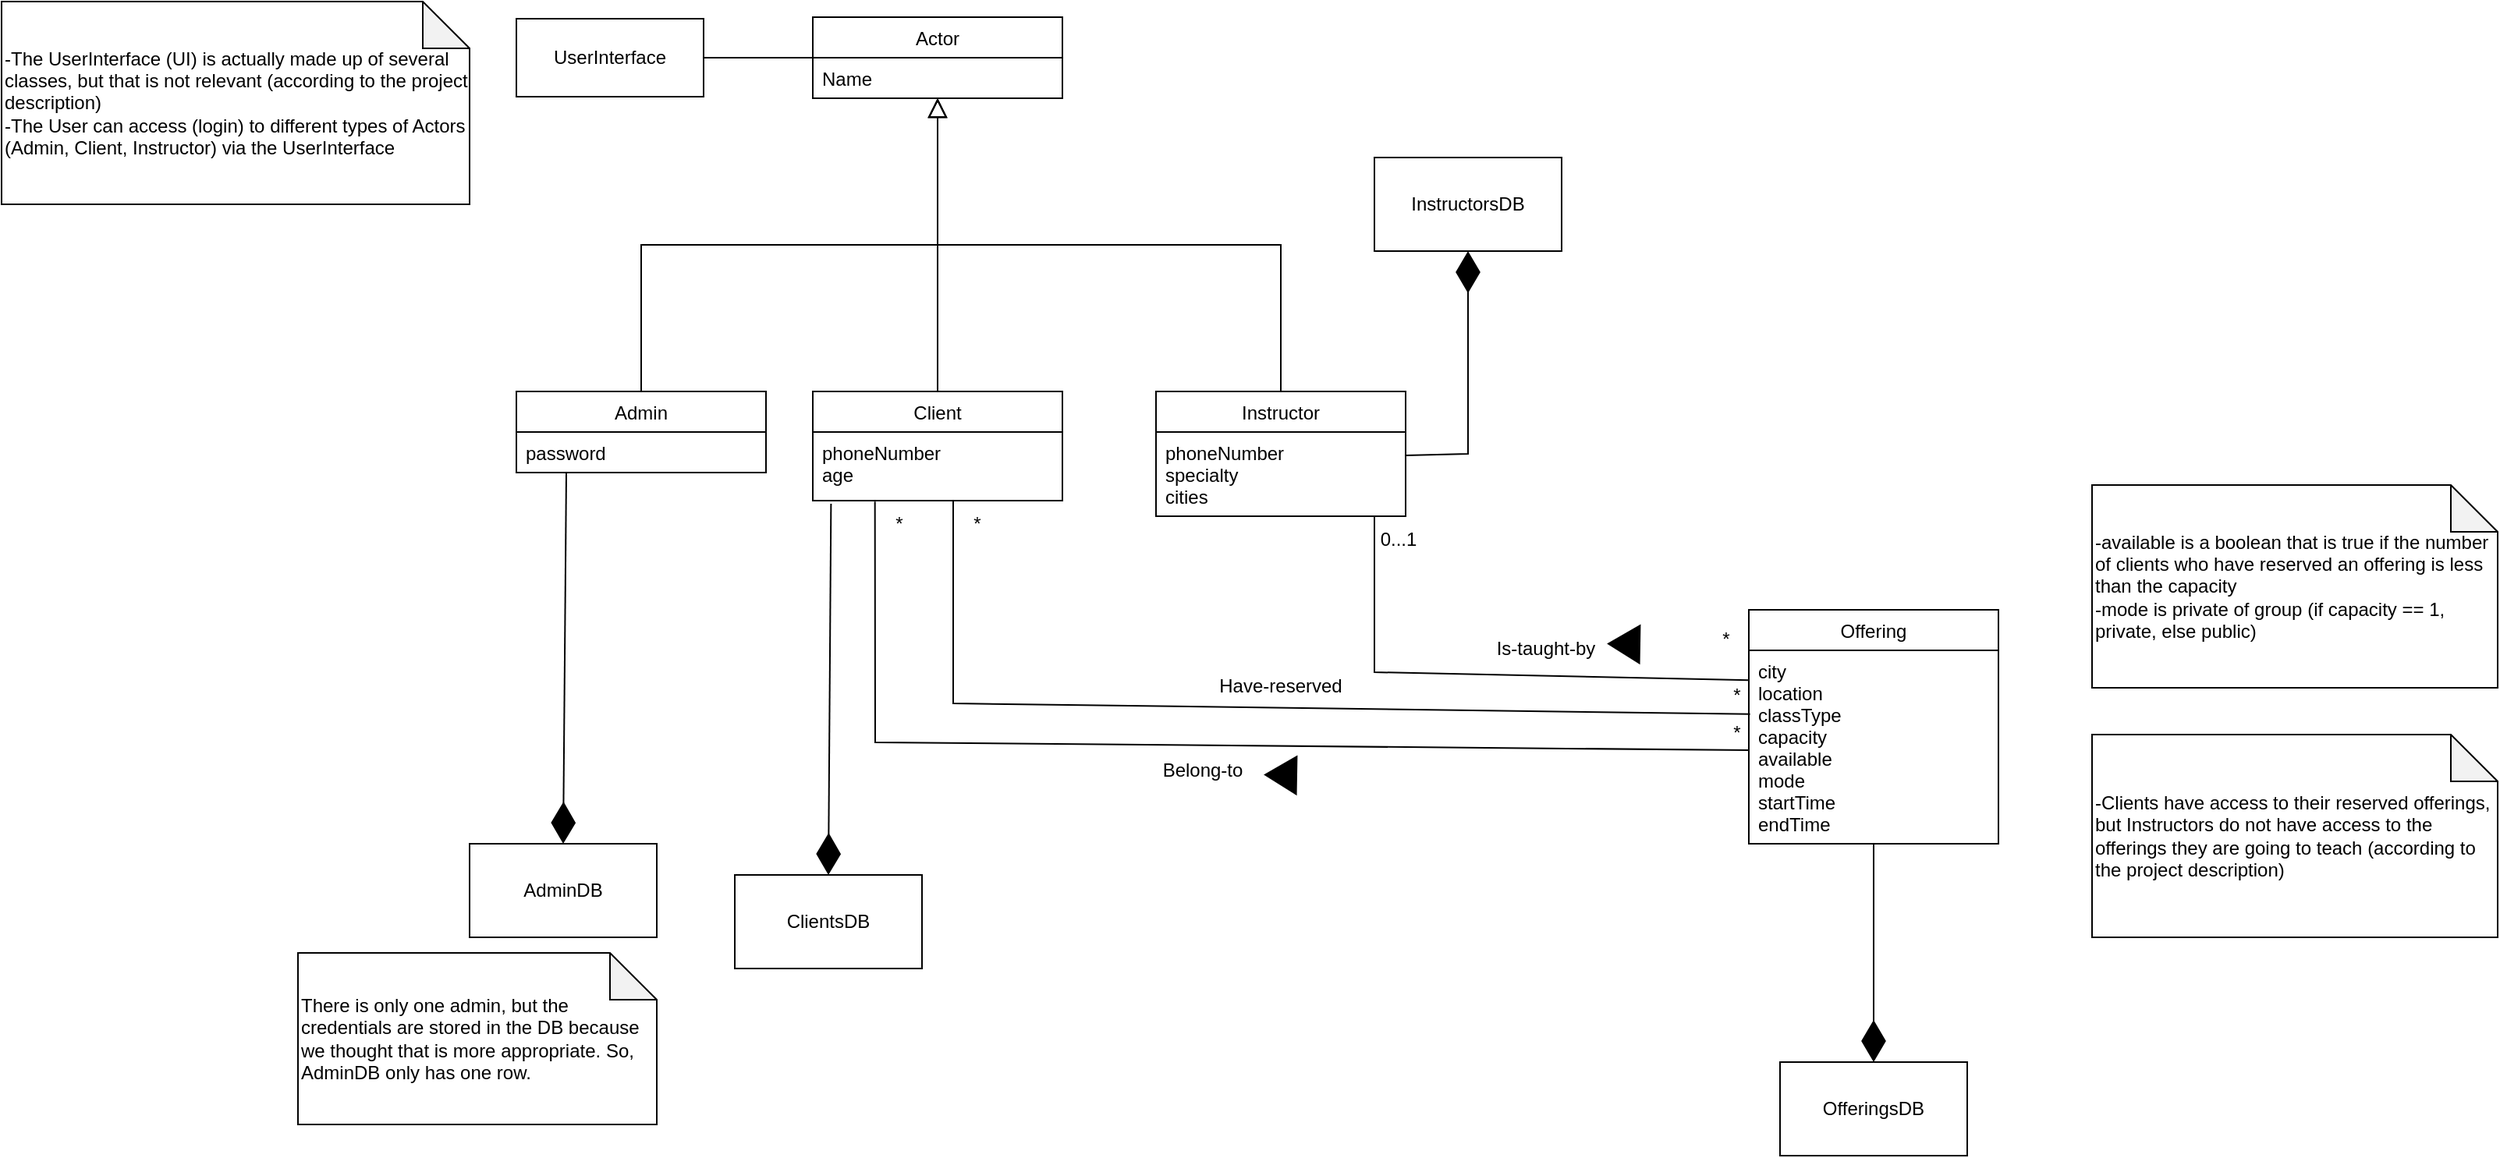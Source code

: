 <mxfile version="24.8.0">
  <diagram id="C5RBs43oDa-KdzZeNtuy" name="Page-1">
    <mxGraphModel dx="2261" dy="746" grid="1" gridSize="10" guides="1" tooltips="1" connect="1" arrows="1" fold="1" page="1" pageScale="1" pageWidth="827" pageHeight="1169" math="0" shadow="0">
      <root>
        <mxCell id="WIyWlLk6GJQsqaUBKTNV-0" />
        <mxCell id="WIyWlLk6GJQsqaUBKTNV-1" parent="WIyWlLk6GJQsqaUBKTNV-0" />
        <mxCell id="zkfFHV4jXpPFQw0GAbJ--0" value="Actor" style="swimlane;fontStyle=0;align=center;verticalAlign=top;childLayout=stackLayout;horizontal=1;startSize=26;horizontalStack=0;resizeParent=1;resizeLast=0;collapsible=1;marginBottom=0;rounded=0;shadow=0;strokeWidth=1;" parent="WIyWlLk6GJQsqaUBKTNV-1" vertex="1">
          <mxGeometry x="220" y="120" width="160" height="52" as="geometry">
            <mxRectangle x="230" y="140" width="160" height="26" as="alternateBounds" />
          </mxGeometry>
        </mxCell>
        <mxCell id="zkfFHV4jXpPFQw0GAbJ--1" value="Name" style="text;align=left;verticalAlign=top;spacingLeft=4;spacingRight=4;overflow=hidden;rotatable=0;points=[[0,0.5],[1,0.5]];portConstraint=eastwest;" parent="zkfFHV4jXpPFQw0GAbJ--0" vertex="1">
          <mxGeometry y="26" width="160" height="26" as="geometry" />
        </mxCell>
        <mxCell id="zkfFHV4jXpPFQw0GAbJ--6" value="Admin" style="swimlane;fontStyle=0;align=center;verticalAlign=top;childLayout=stackLayout;horizontal=1;startSize=26;horizontalStack=0;resizeParent=1;resizeLast=0;collapsible=1;marginBottom=0;rounded=0;shadow=0;strokeWidth=1;" parent="WIyWlLk6GJQsqaUBKTNV-1" vertex="1">
          <mxGeometry x="30" y="360" width="160" height="52" as="geometry">
            <mxRectangle x="130" y="380" width="160" height="26" as="alternateBounds" />
          </mxGeometry>
        </mxCell>
        <mxCell id="zkfFHV4jXpPFQw0GAbJ--7" value="password" style="text;align=left;verticalAlign=top;spacingLeft=4;spacingRight=4;overflow=hidden;rotatable=0;points=[[0,0.5],[1,0.5]];portConstraint=eastwest;" parent="zkfFHV4jXpPFQw0GAbJ--6" vertex="1">
          <mxGeometry y="26" width="160" height="26" as="geometry" />
        </mxCell>
        <mxCell id="zkfFHV4jXpPFQw0GAbJ--12" value="" style="endArrow=block;endSize=10;endFill=0;shadow=0;strokeWidth=1;rounded=0;curved=0;edgeStyle=elbowEdgeStyle;elbow=vertical;" parent="WIyWlLk6GJQsqaUBKTNV-1" source="zkfFHV4jXpPFQw0GAbJ--6" target="zkfFHV4jXpPFQw0GAbJ--0" edge="1">
          <mxGeometry width="160" relative="1" as="geometry">
            <mxPoint x="200" y="203" as="sourcePoint" />
            <mxPoint x="200" y="203" as="targetPoint" />
          </mxGeometry>
        </mxCell>
        <mxCell id="zkfFHV4jXpPFQw0GAbJ--16" value="" style="endArrow=block;endSize=10;endFill=0;shadow=0;strokeWidth=1;rounded=0;curved=0;edgeStyle=elbowEdgeStyle;elbow=vertical;" parent="WIyWlLk6GJQsqaUBKTNV-1" target="zkfFHV4jXpPFQw0GAbJ--0" edge="1">
          <mxGeometry width="160" relative="1" as="geometry">
            <mxPoint x="520" y="360" as="sourcePoint" />
            <mxPoint x="310" y="271" as="targetPoint" />
          </mxGeometry>
        </mxCell>
        <mxCell id="z8LdAQdNXlB_STHlRCPJ-0" value="Client" style="swimlane;fontStyle=0;align=center;verticalAlign=top;childLayout=stackLayout;horizontal=1;startSize=26;horizontalStack=0;resizeParent=1;resizeLast=0;collapsible=1;marginBottom=0;rounded=0;shadow=0;strokeWidth=1;" parent="WIyWlLk6GJQsqaUBKTNV-1" vertex="1">
          <mxGeometry x="220" y="360" width="160" height="70" as="geometry">
            <mxRectangle x="340" y="380" width="170" height="26" as="alternateBounds" />
          </mxGeometry>
        </mxCell>
        <mxCell id="z8LdAQdNXlB_STHlRCPJ-1" value="phoneNumber&#xa;age&#xa;" style="text;align=left;verticalAlign=top;spacingLeft=4;spacingRight=4;overflow=hidden;rotatable=0;points=[[0,0.5],[1,0.5]];portConstraint=eastwest;" parent="z8LdAQdNXlB_STHlRCPJ-0" vertex="1">
          <mxGeometry y="26" width="160" height="44" as="geometry" />
        </mxCell>
        <mxCell id="z8LdAQdNXlB_STHlRCPJ-6" value="" style="endArrow=block;endSize=10;endFill=0;shadow=0;strokeWidth=1;rounded=0;curved=0;edgeStyle=elbowEdgeStyle;elbow=vertical;exitX=0.5;exitY=0;exitDx=0;exitDy=0;" parent="WIyWlLk6GJQsqaUBKTNV-1" source="z8LdAQdNXlB_STHlRCPJ-0" edge="1">
          <mxGeometry width="160" relative="1" as="geometry">
            <mxPoint x="520" y="360" as="sourcePoint" />
            <mxPoint x="300" y="172" as="targetPoint" />
          </mxGeometry>
        </mxCell>
        <mxCell id="z8LdAQdNXlB_STHlRCPJ-8" value="Offering" style="swimlane;fontStyle=0;align=center;verticalAlign=top;childLayout=stackLayout;horizontal=1;startSize=26;horizontalStack=0;resizeParent=1;resizeLast=0;collapsible=1;marginBottom=0;rounded=0;shadow=0;strokeWidth=1;" parent="WIyWlLk6GJQsqaUBKTNV-1" vertex="1">
          <mxGeometry x="820" y="500" width="160" height="150" as="geometry">
            <mxRectangle x="340" y="380" width="170" height="26" as="alternateBounds" />
          </mxGeometry>
        </mxCell>
        <mxCell id="z8LdAQdNXlB_STHlRCPJ-9" value="city&#xa;location&#xa;classType&#xa;capacity&#xa;available&#xa;mode&#xa;startTime&#xa;endTime&#xa;" style="text;align=left;verticalAlign=top;spacingLeft=4;spacingRight=4;overflow=hidden;rotatable=0;points=[[0,0.5],[1,0.5]];portConstraint=eastwest;" parent="z8LdAQdNXlB_STHlRCPJ-8" vertex="1">
          <mxGeometry y="26" width="160" height="124" as="geometry" />
        </mxCell>
        <mxCell id="z8LdAQdNXlB_STHlRCPJ-14" value="*" style="text;html=1;align=center;verticalAlign=middle;resizable=0;points=[];autosize=1;strokeColor=none;fillColor=none;" parent="WIyWlLk6GJQsqaUBKTNV-1" vertex="1">
          <mxGeometry x="310" y="430" width="30" height="30" as="geometry" />
        </mxCell>
        <mxCell id="z8LdAQdNXlB_STHlRCPJ-15" value="*" style="text;html=1;align=center;verticalAlign=middle;resizable=0;points=[];autosize=1;strokeColor=none;fillColor=none;" parent="WIyWlLk6GJQsqaUBKTNV-1" vertex="1">
          <mxGeometry x="797" y="540" width="30" height="30" as="geometry" />
        </mxCell>
        <mxCell id="z8LdAQdNXlB_STHlRCPJ-16" value="Have-reserved" style="text;html=1;align=center;verticalAlign=middle;whiteSpace=wrap;rounded=0;" parent="WIyWlLk6GJQsqaUBKTNV-1" vertex="1">
          <mxGeometry x="470" y="534" width="100" height="30" as="geometry" />
        </mxCell>
        <mxCell id="z8LdAQdNXlB_STHlRCPJ-23" value="ClientsDB" style="rounded=0;whiteSpace=wrap;html=1;" parent="WIyWlLk6GJQsqaUBKTNV-1" vertex="1">
          <mxGeometry x="170" y="670" width="120" height="60" as="geometry" />
        </mxCell>
        <mxCell id="z8LdAQdNXlB_STHlRCPJ-24" value="InstructorsDB" style="rounded=0;whiteSpace=wrap;html=1;" parent="WIyWlLk6GJQsqaUBKTNV-1" vertex="1">
          <mxGeometry x="580" y="210" width="120" height="60" as="geometry" />
        </mxCell>
        <mxCell id="z8LdAQdNXlB_STHlRCPJ-25" value="OfferingsDB" style="rounded=0;whiteSpace=wrap;html=1;" parent="WIyWlLk6GJQsqaUBKTNV-1" vertex="1">
          <mxGeometry x="840" y="790" width="120" height="60" as="geometry" />
        </mxCell>
        <mxCell id="z8LdAQdNXlB_STHlRCPJ-27" value="" style="endArrow=none;html=1;rounded=0;entryX=0.249;entryY=1.013;entryDx=0;entryDy=0;entryPerimeter=0;" parent="WIyWlLk6GJQsqaUBKTNV-1" target="z8LdAQdNXlB_STHlRCPJ-1" edge="1">
          <mxGeometry width="50" height="50" relative="1" as="geometry">
            <mxPoint x="260" y="585" as="sourcePoint" />
            <mxPoint x="260" y="467" as="targetPoint" />
            <Array as="points">
              <mxPoint x="820" y="590" />
              <mxPoint x="260" y="585" />
            </Array>
          </mxGeometry>
        </mxCell>
        <mxCell id="z8LdAQdNXlB_STHlRCPJ-31" value="" style="triangle;whiteSpace=wrap;html=1;fillColor=#000000;rotation=-179;" parent="WIyWlLk6GJQsqaUBKTNV-1" vertex="1">
          <mxGeometry x="510.0" y="594" width="20" height="24" as="geometry" />
        </mxCell>
        <mxCell id="z8LdAQdNXlB_STHlRCPJ-32" value="Belong-to" style="text;html=1;align=center;verticalAlign=middle;whiteSpace=wrap;rounded=0;" parent="WIyWlLk6GJQsqaUBKTNV-1" vertex="1">
          <mxGeometry x="420" y="588" width="100" height="30" as="geometry" />
        </mxCell>
        <mxCell id="z8LdAQdNXlB_STHlRCPJ-33" value="*" style="text;html=1;align=center;verticalAlign=middle;resizable=0;points=[];autosize=1;strokeColor=none;fillColor=none;" parent="WIyWlLk6GJQsqaUBKTNV-1" vertex="1">
          <mxGeometry x="260" y="430" width="30" height="30" as="geometry" />
        </mxCell>
        <mxCell id="z8LdAQdNXlB_STHlRCPJ-34" value="*" style="text;html=1;align=center;verticalAlign=middle;resizable=0;points=[];autosize=1;strokeColor=none;fillColor=none;" parent="WIyWlLk6GJQsqaUBKTNV-1" vertex="1">
          <mxGeometry x="797" y="564" width="30" height="30" as="geometry" />
        </mxCell>
        <mxCell id="GsYCjK2BZiHmMbfaY9qb-0" value="Instructor" style="swimlane;fontStyle=0;align=center;verticalAlign=top;childLayout=stackLayout;horizontal=1;startSize=26;horizontalStack=0;resizeParent=1;resizeLast=0;collapsible=1;marginBottom=0;rounded=0;shadow=0;strokeWidth=1;" parent="WIyWlLk6GJQsqaUBKTNV-1" vertex="1">
          <mxGeometry x="440" y="360" width="160" height="80" as="geometry">
            <mxRectangle x="340" y="380" width="170" height="26" as="alternateBounds" />
          </mxGeometry>
        </mxCell>
        <mxCell id="GsYCjK2BZiHmMbfaY9qb-1" value="phoneNumber&#xa;specialty&#xa;cities&#xa;" style="text;align=left;verticalAlign=top;spacingLeft=4;spacingRight=4;overflow=hidden;rotatable=0;points=[[0,0.5],[1,0.5]];portConstraint=eastwest;" parent="GsYCjK2BZiHmMbfaY9qb-0" vertex="1">
          <mxGeometry y="26" width="160" height="54" as="geometry" />
        </mxCell>
        <mxCell id="GsYCjK2BZiHmMbfaY9qb-2" value="" style="endArrow=none;html=1;rounded=0;exitX=0;exitY=0.154;exitDx=0;exitDy=0;exitPerimeter=0;" parent="WIyWlLk6GJQsqaUBKTNV-1" source="z8LdAQdNXlB_STHlRCPJ-9" edge="1">
          <mxGeometry width="50" height="50" relative="1" as="geometry">
            <mxPoint x="580" y="500" as="sourcePoint" />
            <mxPoint x="580" y="440" as="targetPoint" />
            <Array as="points">
              <mxPoint x="580" y="540" />
            </Array>
          </mxGeometry>
        </mxCell>
        <mxCell id="GsYCjK2BZiHmMbfaY9qb-3" value="" style="endArrow=none;html=1;rounded=0;entryX=0.794;entryY=0.097;entryDx=0;entryDy=0;entryPerimeter=0;" parent="WIyWlLk6GJQsqaUBKTNV-1" target="z8LdAQdNXlB_STHlRCPJ-34" edge="1">
          <mxGeometry width="50" height="50" relative="1" as="geometry">
            <mxPoint x="310" y="430" as="sourcePoint" />
            <mxPoint x="590" y="510" as="targetPoint" />
            <Array as="points">
              <mxPoint x="310" y="500" />
              <mxPoint x="310" y="560" />
            </Array>
          </mxGeometry>
        </mxCell>
        <mxCell id="GsYCjK2BZiHmMbfaY9qb-5" value="Is-taught-by" style="text;html=1;align=center;verticalAlign=middle;whiteSpace=wrap;rounded=0;" parent="WIyWlLk6GJQsqaUBKTNV-1" vertex="1">
          <mxGeometry x="640" y="510" width="100" height="30" as="geometry" />
        </mxCell>
        <mxCell id="GsYCjK2BZiHmMbfaY9qb-6" value="*" style="text;html=1;align=center;verticalAlign=middle;resizable=0;points=[];autosize=1;strokeColor=none;fillColor=none;" parent="WIyWlLk6GJQsqaUBKTNV-1" vertex="1">
          <mxGeometry x="790" y="504" width="30" height="30" as="geometry" />
        </mxCell>
        <mxCell id="GsYCjK2BZiHmMbfaY9qb-7" value="0...1" style="text;html=1;align=center;verticalAlign=middle;resizable=0;points=[];autosize=1;strokeColor=none;fillColor=none;" parent="WIyWlLk6GJQsqaUBKTNV-1" vertex="1">
          <mxGeometry x="570" y="440" width="50" height="30" as="geometry" />
        </mxCell>
        <mxCell id="GsYCjK2BZiHmMbfaY9qb-8" value="" style="triangle;whiteSpace=wrap;html=1;fillColor=#000000;rotation=-179;" parent="WIyWlLk6GJQsqaUBKTNV-1" vertex="1">
          <mxGeometry x="730" y="510" width="20" height="24" as="geometry" />
        </mxCell>
        <mxCell id="GsYCjK2BZiHmMbfaY9qb-9" value="" style="endArrow=diamondThin;endFill=1;endSize=24;html=1;rounded=0;entryX=0.5;entryY=0;entryDx=0;entryDy=0;exitX=0.073;exitY=1.045;exitDx=0;exitDy=0;exitPerimeter=0;" parent="WIyWlLk6GJQsqaUBKTNV-1" source="z8LdAQdNXlB_STHlRCPJ-1" target="z8LdAQdNXlB_STHlRCPJ-23" edge="1">
          <mxGeometry width="160" relative="1" as="geometry">
            <mxPoint x="480" y="460" as="sourcePoint" />
            <mxPoint x="640" y="460" as="targetPoint" />
          </mxGeometry>
        </mxCell>
        <mxCell id="GsYCjK2BZiHmMbfaY9qb-10" value="" style="endArrow=diamondThin;endFill=1;endSize=24;html=1;rounded=0;entryX=0.5;entryY=1;entryDx=0;entryDy=0;exitX=1;exitY=0.278;exitDx=0;exitDy=0;exitPerimeter=0;" parent="WIyWlLk6GJQsqaUBKTNV-1" source="GsYCjK2BZiHmMbfaY9qb-1" target="z8LdAQdNXlB_STHlRCPJ-24" edge="1">
          <mxGeometry width="160" relative="1" as="geometry">
            <mxPoint x="662" y="281" as="sourcePoint" />
            <mxPoint x="660" y="519" as="targetPoint" />
            <Array as="points">
              <mxPoint x="640" y="400" />
            </Array>
          </mxGeometry>
        </mxCell>
        <mxCell id="GsYCjK2BZiHmMbfaY9qb-11" value="" style="endArrow=diamondThin;endFill=1;endSize=24;html=1;rounded=0;entryX=0.5;entryY=0;entryDx=0;entryDy=0;exitX=0.5;exitY=1;exitDx=0;exitDy=0;" parent="WIyWlLk6GJQsqaUBKTNV-1" source="z8LdAQdNXlB_STHlRCPJ-8" target="z8LdAQdNXlB_STHlRCPJ-25" edge="1">
          <mxGeometry width="160" relative="1" as="geometry">
            <mxPoint x="252" y="452" as="sourcePoint" />
            <mxPoint x="250" y="690" as="targetPoint" />
          </mxGeometry>
        </mxCell>
        <mxCell id="GsYCjK2BZiHmMbfaY9qb-13" value="-available is a boolean that is true if the number of clients who have reserved an offering is less than the capacity&lt;div&gt;-mode is private of group (if capacity == 1, private, else public)&lt;/div&gt;" style="shape=note;whiteSpace=wrap;html=1;backgroundOutline=1;darkOpacity=0.05;align=left;" parent="WIyWlLk6GJQsqaUBKTNV-1" vertex="1">
          <mxGeometry x="1040" y="420" width="260" height="130" as="geometry" />
        </mxCell>
        <mxCell id="GsYCjK2BZiHmMbfaY9qb-15" value="-Clients have access to their reserved offerings, but Instructors do not have access to the offerings they are going to teach (according to the project description)" style="shape=note;whiteSpace=wrap;html=1;backgroundOutline=1;darkOpacity=0.05;align=left;" parent="WIyWlLk6GJQsqaUBKTNV-1" vertex="1">
          <mxGeometry x="1040" y="580" width="260" height="130" as="geometry" />
        </mxCell>
        <mxCell id="GsYCjK2BZiHmMbfaY9qb-18" value="UserInterface" style="rounded=0;whiteSpace=wrap;html=1;" parent="WIyWlLk6GJQsqaUBKTNV-1" vertex="1">
          <mxGeometry x="30" y="121" width="120" height="50" as="geometry" />
        </mxCell>
        <mxCell id="GsYCjK2BZiHmMbfaY9qb-19" value="" style="endArrow=none;html=1;rounded=0;exitX=1;exitY=0.5;exitDx=0;exitDy=0;entryX=0;entryY=0.5;entryDx=0;entryDy=0;" parent="WIyWlLk6GJQsqaUBKTNV-1" source="GsYCjK2BZiHmMbfaY9qb-18" target="zkfFHV4jXpPFQw0GAbJ--0" edge="1">
          <mxGeometry width="50" height="50" relative="1" as="geometry">
            <mxPoint x="210" y="250" as="sourcePoint" />
            <mxPoint x="260" y="200" as="targetPoint" />
          </mxGeometry>
        </mxCell>
        <mxCell id="GsYCjK2BZiHmMbfaY9qb-20" value="&lt;div&gt;-The UserInterface (UI) is actually made up of several classes, but that is not relevant (according to the project description)&lt;/div&gt;-The User can access (login) to different types of Actors (Admin, Client, Instructor) via the UserInterface" style="shape=note;whiteSpace=wrap;html=1;backgroundOutline=1;darkOpacity=0.05;align=left;" parent="WIyWlLk6GJQsqaUBKTNV-1" vertex="1">
          <mxGeometry x="-300" y="110" width="300" height="130" as="geometry" />
        </mxCell>
        <mxCell id="Pi1-9xCyTz9n0Azinkjw-0" value="AdminDB" style="rounded=0;whiteSpace=wrap;html=1;" parent="WIyWlLk6GJQsqaUBKTNV-1" vertex="1">
          <mxGeometry y="650" width="120" height="60" as="geometry" />
        </mxCell>
        <mxCell id="Pi1-9xCyTz9n0Azinkjw-1" value="" style="endArrow=diamondThin;endFill=1;endSize=24;html=1;rounded=0;entryX=0.5;entryY=0;entryDx=0;entryDy=0;exitX=0.073;exitY=1.045;exitDx=0;exitDy=0;exitPerimeter=0;" parent="WIyWlLk6GJQsqaUBKTNV-1" edge="1">
          <mxGeometry width="160" relative="1" as="geometry">
            <mxPoint x="62" y="412" as="sourcePoint" />
            <mxPoint x="60" y="650" as="targetPoint" />
          </mxGeometry>
        </mxCell>
        <mxCell id="Pi1-9xCyTz9n0Azinkjw-2" value="There is only one admin, but the credentials are stored in the DB because we thought that is more appropriate. So, AdminDB only has one row.&lt;div&gt;&lt;/div&gt;" style="shape=note;whiteSpace=wrap;html=1;backgroundOutline=1;darkOpacity=0.05;align=left;" parent="WIyWlLk6GJQsqaUBKTNV-1" vertex="1">
          <mxGeometry x="-110" y="720" width="230" height="110" as="geometry" />
        </mxCell>
      </root>
    </mxGraphModel>
  </diagram>
</mxfile>

